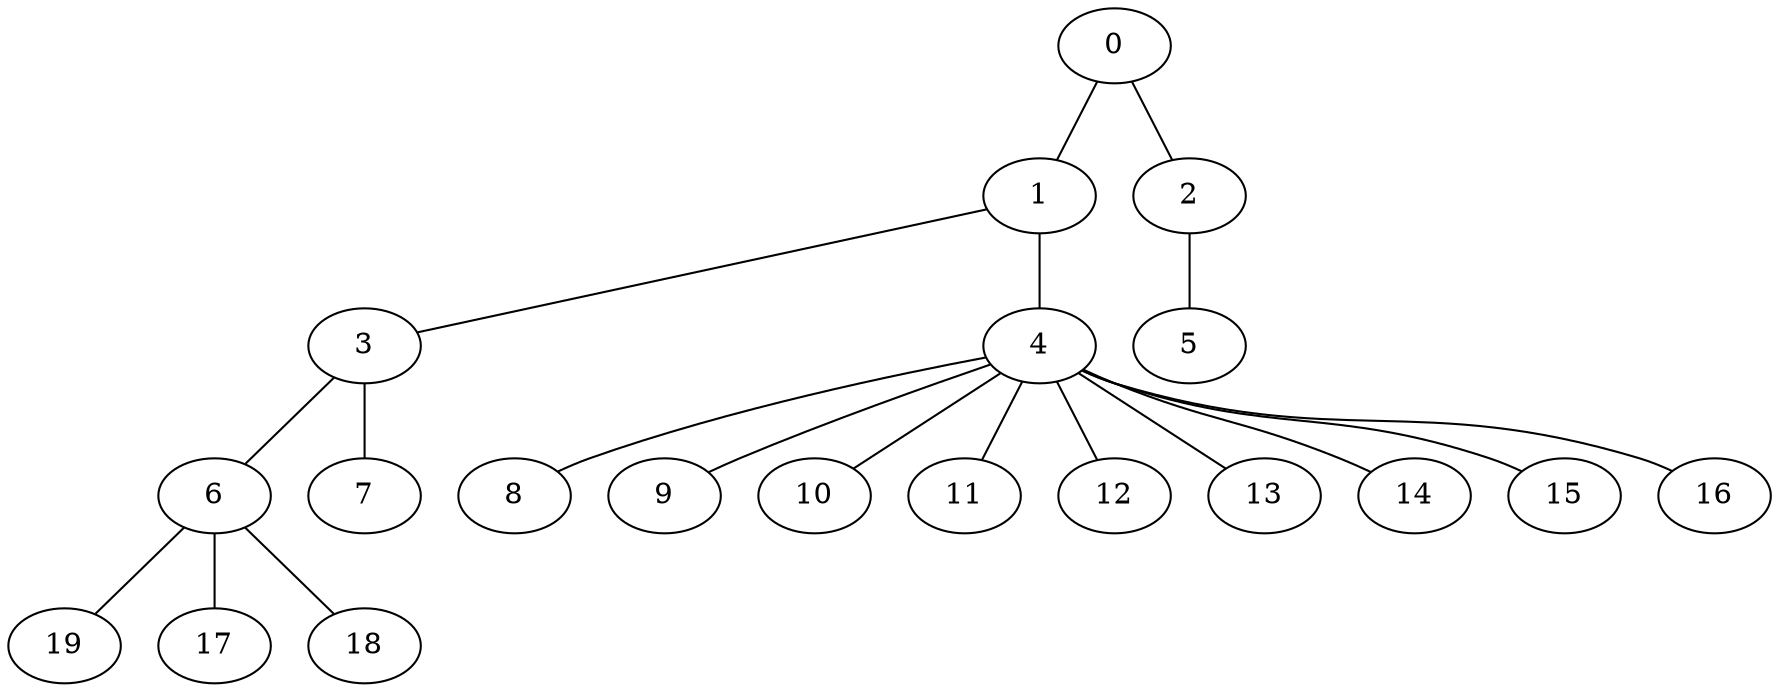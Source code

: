 
graph graphname {
    0 -- 1
0 -- 2
1 -- 3
1 -- 4
2 -- 5
3 -- 6
3 -- 7
4 -- 8
4 -- 9
4 -- 10
4 -- 11
4 -- 12
4 -- 13
4 -- 14
4 -- 15
4 -- 16
6 -- 19
6 -- 17
6 -- 18

}
